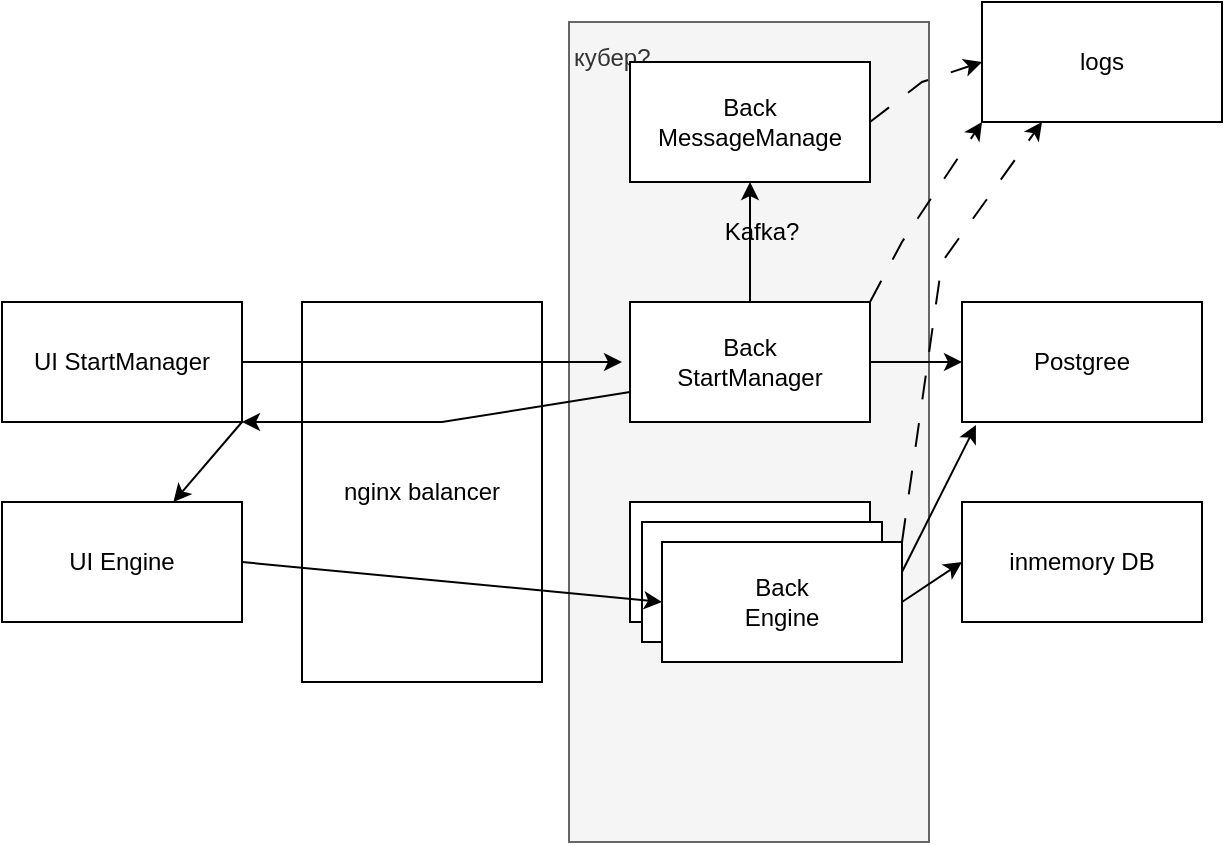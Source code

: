 <mxfile version="21.2.1" type="github">
  <diagram name="Страница 1" id="ZXPdNz_G-g0Ub4xCmDcr">
    <mxGraphModel dx="1306" dy="689" grid="1" gridSize="10" guides="1" tooltips="1" connect="1" arrows="1" fold="1" page="1" pageScale="1" pageWidth="827" pageHeight="1169" math="0" shadow="0">
      <root>
        <mxCell id="0" />
        <mxCell id="1" parent="0" />
        <mxCell id="0wzTIoAmBEgUYSC911df-25" value="кубер?&lt;br&gt;&lt;br&gt;&lt;br&gt;&lt;br&gt;&lt;br&gt;&lt;br&gt;&lt;br&gt;&lt;br&gt;&lt;br&gt;&lt;br&gt;&lt;br&gt;&lt;br&gt;&lt;br&gt;&lt;br&gt;&lt;br&gt;&lt;br&gt;&lt;br&gt;&lt;br&gt;&lt;br&gt;&lt;br&gt;&lt;br&gt;&lt;br&gt;&lt;br&gt;&lt;br&gt;&lt;br&gt;&lt;br&gt;&lt;br&gt;" style="rounded=0;whiteSpace=wrap;html=1;align=left;fillColor=#f5f5f5;fontColor=#333333;strokeColor=#666666;" vertex="1" parent="1">
          <mxGeometry x="323.5" y="60" width="180" height="410" as="geometry" />
        </mxCell>
        <mxCell id="0wzTIoAmBEgUYSC911df-1" value="UI StartManager" style="rounded=0;whiteSpace=wrap;html=1;" vertex="1" parent="1">
          <mxGeometry x="40" y="200" width="120" height="60" as="geometry" />
        </mxCell>
        <mxCell id="0wzTIoAmBEgUYSC911df-11" value="" style="edgeStyle=orthogonalEdgeStyle;rounded=0;orthogonalLoop=1;jettySize=auto;html=1;" edge="1" parent="1" source="0wzTIoAmBEgUYSC911df-2" target="0wzTIoAmBEgUYSC911df-3">
          <mxGeometry relative="1" as="geometry" />
        </mxCell>
        <mxCell id="0wzTIoAmBEgUYSC911df-19" value="" style="edgeStyle=orthogonalEdgeStyle;rounded=0;orthogonalLoop=1;jettySize=auto;html=1;" edge="1" parent="1" source="0wzTIoAmBEgUYSC911df-2" target="0wzTIoAmBEgUYSC911df-18">
          <mxGeometry relative="1" as="geometry" />
        </mxCell>
        <mxCell id="0wzTIoAmBEgUYSC911df-2" value="Back&lt;br&gt;StartManager" style="rounded=0;whiteSpace=wrap;html=1;" vertex="1" parent="1">
          <mxGeometry x="354" y="200" width="120" height="60" as="geometry" />
        </mxCell>
        <mxCell id="0wzTIoAmBEgUYSC911df-3" value="Postgree" style="rounded=0;whiteSpace=wrap;html=1;" vertex="1" parent="1">
          <mxGeometry x="520" y="200" width="120" height="60" as="geometry" />
        </mxCell>
        <mxCell id="0wzTIoAmBEgUYSC911df-4" value="UI Engine" style="rounded=0;whiteSpace=wrap;html=1;" vertex="1" parent="1">
          <mxGeometry x="40" y="300" width="120" height="60" as="geometry" />
        </mxCell>
        <mxCell id="0wzTIoAmBEgUYSC911df-5" value="Back&lt;br&gt;Engine" style="rounded=0;whiteSpace=wrap;html=1;" vertex="1" parent="1">
          <mxGeometry x="354" y="300" width="120" height="60" as="geometry" />
        </mxCell>
        <mxCell id="0wzTIoAmBEgUYSC911df-6" value="inmemory DB" style="rounded=0;whiteSpace=wrap;html=1;" vertex="1" parent="1">
          <mxGeometry x="520" y="300" width="120" height="60" as="geometry" />
        </mxCell>
        <mxCell id="0wzTIoAmBEgUYSC911df-7" value="Back&lt;br&gt;Engine" style="rounded=0;whiteSpace=wrap;html=1;" vertex="1" parent="1">
          <mxGeometry x="360" y="310" width="120" height="60" as="geometry" />
        </mxCell>
        <mxCell id="0wzTIoAmBEgUYSC911df-8" value="Back&lt;br&gt;Engine" style="rounded=0;whiteSpace=wrap;html=1;" vertex="1" parent="1">
          <mxGeometry x="370" y="320" width="120" height="60" as="geometry" />
        </mxCell>
        <mxCell id="0wzTIoAmBEgUYSC911df-15" value="" style="endArrow=classic;html=1;rounded=0;exitX=1;exitY=0.5;exitDx=0;exitDy=0;entryX=0;entryY=0.5;entryDx=0;entryDy=0;" edge="1" parent="1" source="0wzTIoAmBEgUYSC911df-8" target="0wzTIoAmBEgUYSC911df-6">
          <mxGeometry width="50" height="50" relative="1" as="geometry">
            <mxPoint x="310" y="340" as="sourcePoint" />
            <mxPoint x="380" y="360" as="targetPoint" />
          </mxGeometry>
        </mxCell>
        <mxCell id="0wzTIoAmBEgUYSC911df-16" value="" style="endArrow=classic;html=1;rounded=0;exitX=1;exitY=0.25;exitDx=0;exitDy=0;entryX=0.058;entryY=1.025;entryDx=0;entryDy=0;entryPerimeter=0;" edge="1" parent="1" source="0wzTIoAmBEgUYSC911df-8" target="0wzTIoAmBEgUYSC911df-3">
          <mxGeometry width="50" height="50" relative="1" as="geometry">
            <mxPoint x="500" y="360" as="sourcePoint" />
            <mxPoint x="530" y="340" as="targetPoint" />
          </mxGeometry>
        </mxCell>
        <mxCell id="0wzTIoAmBEgUYSC911df-18" value="Back&lt;br&gt;MessageManage" style="rounded=0;whiteSpace=wrap;html=1;" vertex="1" parent="1">
          <mxGeometry x="354" y="80" width="120" height="60" as="geometry" />
        </mxCell>
        <mxCell id="0wzTIoAmBEgUYSC911df-20" value="Kafka?" style="text;html=1;strokeColor=none;fillColor=none;align=center;verticalAlign=middle;whiteSpace=wrap;rounded=0;" vertex="1" parent="1">
          <mxGeometry x="390" y="150" width="60" height="30" as="geometry" />
        </mxCell>
        <mxCell id="0wzTIoAmBEgUYSC911df-21" value="logs" style="rounded=0;whiteSpace=wrap;html=1;" vertex="1" parent="1">
          <mxGeometry x="530" y="50" width="120" height="60" as="geometry" />
        </mxCell>
        <mxCell id="0wzTIoAmBEgUYSC911df-22" value="" style="endArrow=classic;html=1;rounded=0;entryX=0;entryY=1;entryDx=0;entryDy=0;exitX=1;exitY=0;exitDx=0;exitDy=0;dashed=1;dashPattern=12 12;" edge="1" parent="1" source="0wzTIoAmBEgUYSC911df-2" target="0wzTIoAmBEgUYSC911df-21">
          <mxGeometry width="50" height="50" relative="1" as="geometry">
            <mxPoint x="474" y="190" as="sourcePoint" />
            <mxPoint x="524" y="140" as="targetPoint" />
            <Array as="points">
              <mxPoint x="490" y="170" />
            </Array>
          </mxGeometry>
        </mxCell>
        <mxCell id="0wzTIoAmBEgUYSC911df-23" value="" style="endArrow=classic;html=1;rounded=0;entryX=0;entryY=0.5;entryDx=0;entryDy=0;exitX=1;exitY=0.5;exitDx=0;exitDy=0;dashed=1;dashPattern=12 12;" edge="1" parent="1" source="0wzTIoAmBEgUYSC911df-18" target="0wzTIoAmBEgUYSC911df-21">
          <mxGeometry width="50" height="50" relative="1" as="geometry">
            <mxPoint x="484" y="210" as="sourcePoint" />
            <mxPoint x="540" y="120" as="targetPoint" />
            <Array as="points">
              <mxPoint x="500" y="90" />
            </Array>
          </mxGeometry>
        </mxCell>
        <mxCell id="0wzTIoAmBEgUYSC911df-24" value="" style="endArrow=classic;html=1;rounded=0;entryX=0.25;entryY=1;entryDx=0;entryDy=0;exitX=1;exitY=0;exitDx=0;exitDy=0;dashed=1;dashPattern=12 12;" edge="1" parent="1" source="0wzTIoAmBEgUYSC911df-8" target="0wzTIoAmBEgUYSC911df-21">
          <mxGeometry width="50" height="50" relative="1" as="geometry">
            <mxPoint x="484" y="120" as="sourcePoint" />
            <mxPoint x="540" y="90" as="targetPoint" />
            <Array as="points">
              <mxPoint x="510" y="180" />
            </Array>
          </mxGeometry>
        </mxCell>
        <mxCell id="0wzTIoAmBEgUYSC911df-26" value="nginx balancer" style="rounded=0;whiteSpace=wrap;html=1;" vertex="1" parent="1">
          <mxGeometry x="190" y="200" width="120" height="190" as="geometry" />
        </mxCell>
        <mxCell id="0wzTIoAmBEgUYSC911df-32" value="" style="endArrow=classic;html=1;rounded=0;exitX=1;exitY=0.5;exitDx=0;exitDy=0;" edge="1" parent="1" source="0wzTIoAmBEgUYSC911df-1">
          <mxGeometry width="50" height="50" relative="1" as="geometry">
            <mxPoint x="390" y="310" as="sourcePoint" />
            <mxPoint x="350" y="230" as="targetPoint" />
          </mxGeometry>
        </mxCell>
        <mxCell id="0wzTIoAmBEgUYSC911df-33" value="" style="endArrow=classic;html=1;rounded=0;exitX=1;exitY=0.5;exitDx=0;exitDy=0;entryX=0;entryY=0.5;entryDx=0;entryDy=0;" edge="1" parent="1" source="0wzTIoAmBEgUYSC911df-4" target="0wzTIoAmBEgUYSC911df-8">
          <mxGeometry width="50" height="50" relative="1" as="geometry">
            <mxPoint x="390" y="310" as="sourcePoint" />
            <mxPoint x="440" y="260" as="targetPoint" />
          </mxGeometry>
        </mxCell>
        <mxCell id="0wzTIoAmBEgUYSC911df-34" value="" style="endArrow=classic;html=1;rounded=0;entryX=1;entryY=1;entryDx=0;entryDy=0;exitX=0;exitY=0.75;exitDx=0;exitDy=0;" edge="1" parent="1" source="0wzTIoAmBEgUYSC911df-2" target="0wzTIoAmBEgUYSC911df-1">
          <mxGeometry width="50" height="50" relative="1" as="geometry">
            <mxPoint x="390" y="310" as="sourcePoint" />
            <mxPoint x="440" y="260" as="targetPoint" />
            <Array as="points">
              <mxPoint x="260" y="260" />
            </Array>
          </mxGeometry>
        </mxCell>
        <mxCell id="0wzTIoAmBEgUYSC911df-35" value="" style="endArrow=classic;html=1;rounded=0;" edge="1" parent="1" target="0wzTIoAmBEgUYSC911df-4">
          <mxGeometry width="50" height="50" relative="1" as="geometry">
            <mxPoint x="160" y="260" as="sourcePoint" />
            <mxPoint x="440" y="260" as="targetPoint" />
          </mxGeometry>
        </mxCell>
      </root>
    </mxGraphModel>
  </diagram>
</mxfile>
